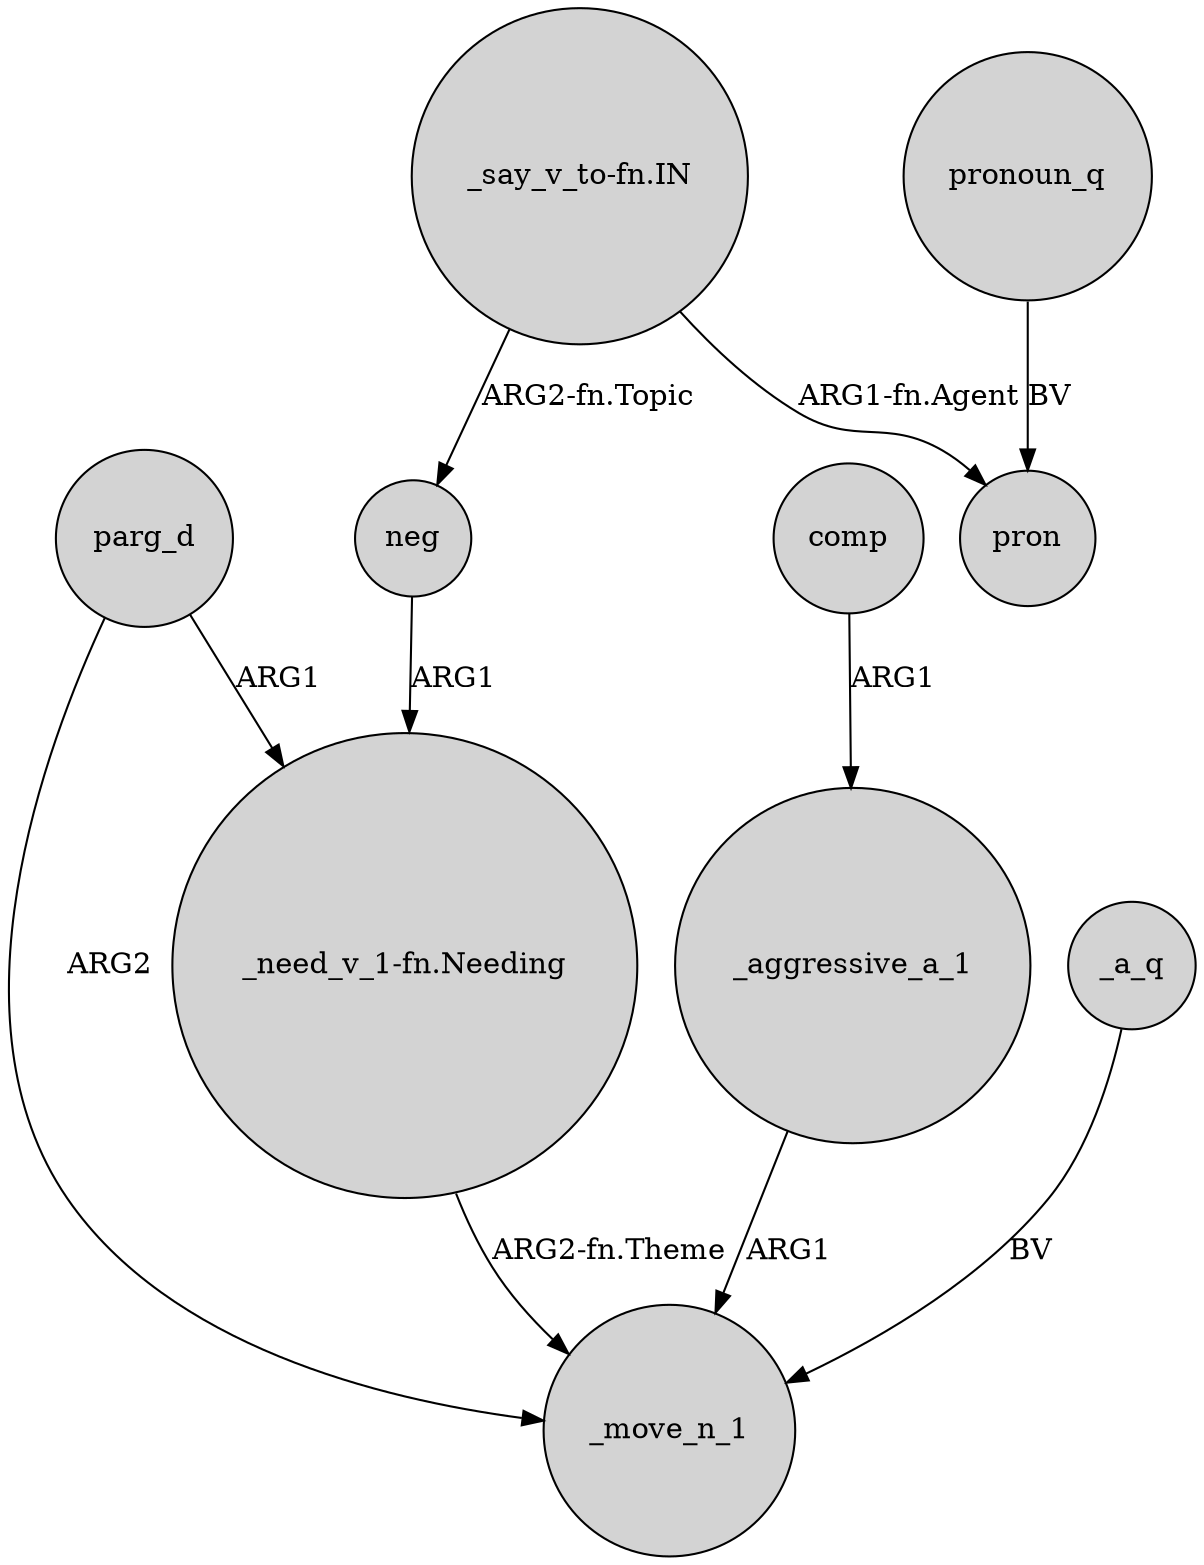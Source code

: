 digraph {
	node [shape=circle style=filled]
	parg_d -> "_need_v_1-fn.Needing" [label=ARG1]
	"_say_v_to-fn.IN" -> neg [label="ARG2-fn.Topic"]
	parg_d -> _move_n_1 [label=ARG2]
	comp -> _aggressive_a_1 [label=ARG1]
	_aggressive_a_1 -> _move_n_1 [label=ARG1]
	"_need_v_1-fn.Needing" -> _move_n_1 [label="ARG2-fn.Theme"]
	_a_q -> _move_n_1 [label=BV]
	neg -> "_need_v_1-fn.Needing" [label=ARG1]
	"_say_v_to-fn.IN" -> pron [label="ARG1-fn.Agent"]
	pronoun_q -> pron [label=BV]
}
